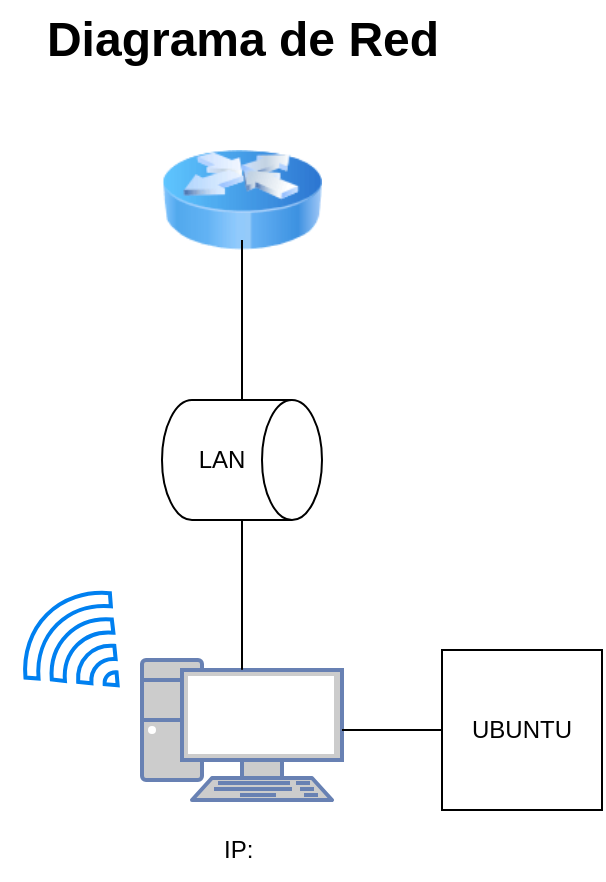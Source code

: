 <mxfile version="24.1.0" type="device">
  <diagram name="Página-1" id="aA1XckTk-gh4cQvkqXLk">
    <mxGraphModel dx="794" dy="528" grid="1" gridSize="10" guides="1" tooltips="1" connect="1" arrows="1" fold="1" page="1" pageScale="1" pageWidth="827" pageHeight="1169" math="0" shadow="0">
      <root>
        <mxCell id="0" />
        <mxCell id="1" parent="0" />
        <mxCell id="HV9ryZqn8cE16UO9QGHC-1" value="" style="image;html=1;image=img/lib/clip_art/networking/Router_Icon_128x128.png" vertex="1" parent="1">
          <mxGeometry x="360" y="340" width="80" height="80" as="geometry" />
        </mxCell>
        <mxCell id="HV9ryZqn8cE16UO9QGHC-2" value="" style="fontColor=#0066CC;verticalAlign=top;verticalLabelPosition=bottom;labelPosition=center;align=center;html=1;outlineConnect=0;fillColor=#CCCCCC;strokeColor=#6881B3;gradientColor=none;gradientDirection=north;strokeWidth=2;shape=mxgraph.networks.pc;" vertex="1" parent="1">
          <mxGeometry x="350" y="610" width="100" height="70" as="geometry" />
        </mxCell>
        <mxCell id="HV9ryZqn8cE16UO9QGHC-4" value="UBUNTU" style="whiteSpace=wrap;html=1;aspect=fixed;" vertex="1" parent="1">
          <mxGeometry x="500" y="605" width="80" height="80" as="geometry" />
        </mxCell>
        <mxCell id="HV9ryZqn8cE16UO9QGHC-5" value="" style="html=1;verticalLabelPosition=bottom;align=center;labelBackgroundColor=#ffffff;verticalAlign=top;strokeWidth=2;strokeColor=#0080F0;shadow=0;dashed=0;shape=mxgraph.ios7.icons.wifi;pointerEvents=1;rotation=-45;" vertex="1" parent="1">
          <mxGeometry x="290.3" y="580" width="59.7" height="50" as="geometry" />
        </mxCell>
        <mxCell id="HV9ryZqn8cE16UO9QGHC-6" value="" style="shape=cylinder3;whiteSpace=wrap;html=1;boundedLbl=1;backgroundOutline=1;size=15;rotation=90;" vertex="1" parent="1">
          <mxGeometry x="370" y="470" width="60" height="80" as="geometry" />
        </mxCell>
        <mxCell id="HV9ryZqn8cE16UO9QGHC-7" value="LAN" style="text;html=1;align=center;verticalAlign=middle;whiteSpace=wrap;rounded=0;" vertex="1" parent="1">
          <mxGeometry x="360" y="495" width="60" height="30" as="geometry" />
        </mxCell>
        <mxCell id="HV9ryZqn8cE16UO9QGHC-8" value="" style="endArrow=none;html=1;rounded=0;entryX=1;entryY=0.5;entryDx=0;entryDy=0;entryPerimeter=0;exitX=0.5;exitY=0.07;exitDx=0;exitDy=0;exitPerimeter=0;" edge="1" parent="1" source="HV9ryZqn8cE16UO9QGHC-2" target="HV9ryZqn8cE16UO9QGHC-6">
          <mxGeometry width="50" height="50" relative="1" as="geometry">
            <mxPoint x="220" y="520" as="sourcePoint" />
            <mxPoint x="270" y="470" as="targetPoint" />
          </mxGeometry>
        </mxCell>
        <mxCell id="HV9ryZqn8cE16UO9QGHC-9" value="" style="endArrow=none;html=1;rounded=0;exitX=0;exitY=0.5;exitDx=0;exitDy=0;exitPerimeter=0;" edge="1" parent="1" source="HV9ryZqn8cE16UO9QGHC-6">
          <mxGeometry width="50" height="50" relative="1" as="geometry">
            <mxPoint x="320" y="450" as="sourcePoint" />
            <mxPoint x="400" y="400" as="targetPoint" />
          </mxGeometry>
        </mxCell>
        <mxCell id="HV9ryZqn8cE16UO9QGHC-10" value="" style="endArrow=none;html=1;rounded=0;exitX=1;exitY=0.5;exitDx=0;exitDy=0;exitPerimeter=0;entryX=0;entryY=0.5;entryDx=0;entryDy=0;" edge="1" parent="1" source="HV9ryZqn8cE16UO9QGHC-2" target="HV9ryZqn8cE16UO9QGHC-4">
          <mxGeometry width="50" height="50" relative="1" as="geometry">
            <mxPoint x="550" y="570" as="sourcePoint" />
            <mxPoint x="600" y="520" as="targetPoint" />
          </mxGeometry>
        </mxCell>
        <mxCell id="HV9ryZqn8cE16UO9QGHC-11" value="Diagrama de Red" style="text;strokeColor=none;fillColor=none;html=1;fontSize=24;fontStyle=1;verticalAlign=middle;align=center;" vertex="1" parent="1">
          <mxGeometry x="350" y="280" width="100" height="40" as="geometry" />
        </mxCell>
        <mxCell id="HV9ryZqn8cE16UO9QGHC-12" value="IP:&amp;nbsp;" style="text;html=1;align=center;verticalAlign=middle;whiteSpace=wrap;rounded=0;" vertex="1" parent="1">
          <mxGeometry x="370" y="690" width="60" height="30" as="geometry" />
        </mxCell>
      </root>
    </mxGraphModel>
  </diagram>
</mxfile>
